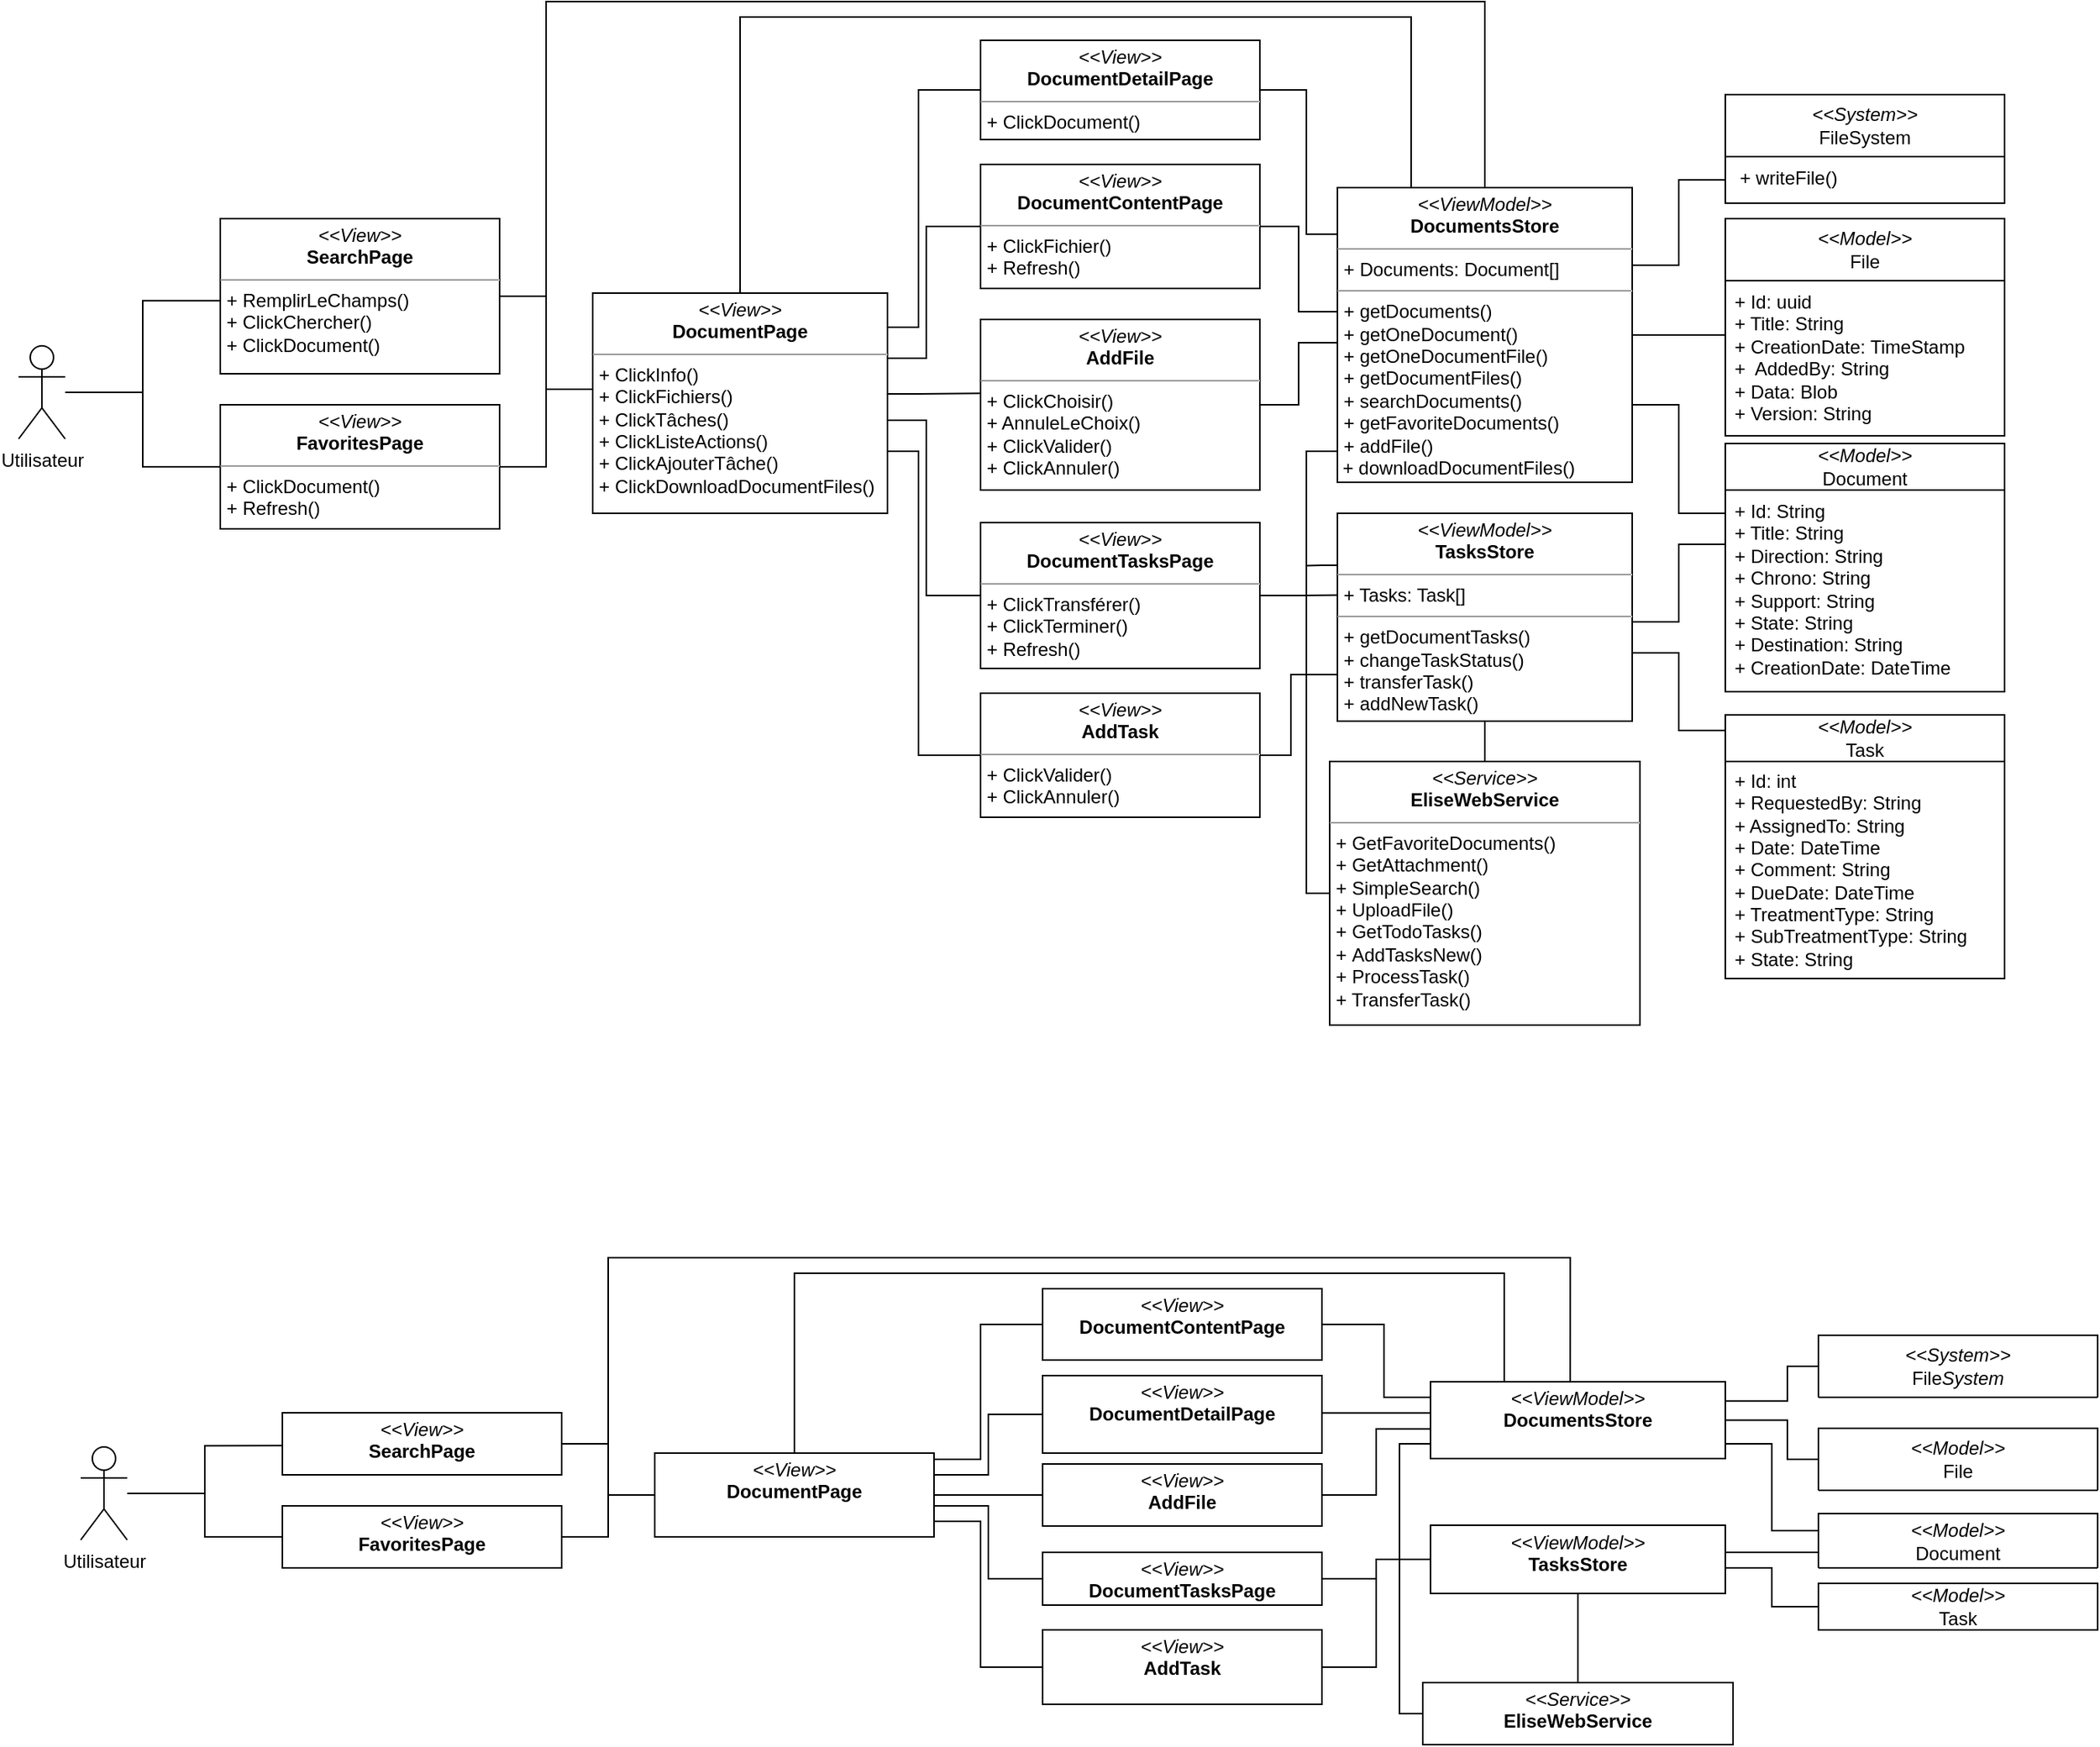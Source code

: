 <mxfile>
    <diagram name="Page-1" id="XX8N3Hjwu2qXaASmYmDw">
        <mxGraphModel dx="1483" dy="1257" grid="1" gridSize="10" guides="1" tooltips="1" connect="1" arrows="1" fold="1" page="1" pageScale="1" pageWidth="827" pageHeight="1169" math="0" shadow="0">
            <root>
                <mxCell id="0"/>
                <mxCell id="1" parent="0"/>
                <mxCell id="rMpXCEnxsmiDby_Q_mHy-1" style="edgeStyle=orthogonalEdgeStyle;rounded=0;orthogonalLoop=1;jettySize=auto;html=1;entryX=0;entryY=0.5;entryDx=0;entryDy=0;endArrow=none;endFill=0;" parent="1" source="rMpXCEnxsmiDby_Q_mHy-2" target="rMpXCEnxsmiDby_Q_mHy-8" edge="1">
                    <mxGeometry relative="1" as="geometry"/>
                </mxCell>
                <mxCell id="rMpXCEnxsmiDby_Q_mHy-44" style="edgeStyle=orthogonalEdgeStyle;rounded=0;orthogonalLoop=1;jettySize=auto;html=1;entryX=0;entryY=0.529;entryDx=0;entryDy=0;entryPerimeter=0;endArrow=none;endFill=0;" parent="1" source="rMpXCEnxsmiDby_Q_mHy-2" target="rMpXCEnxsmiDby_Q_mHy-43" edge="1">
                    <mxGeometry relative="1" as="geometry"/>
                </mxCell>
                <mxCell id="rMpXCEnxsmiDby_Q_mHy-2" value="Utilisateur" style="shape=umlActor;verticalLabelPosition=bottom;verticalAlign=top;html=1;outlineConnect=0;" parent="1" vertex="1">
                    <mxGeometry x="60" y="262" width="30" height="60" as="geometry"/>
                </mxCell>
                <mxCell id="rMpXCEnxsmiDby_Q_mHy-49" style="edgeStyle=orthogonalEdgeStyle;rounded=0;orthogonalLoop=1;jettySize=auto;html=1;entryX=-0.003;entryY=0.441;entryDx=0;entryDy=0;startArrow=none;startFill=0;entryPerimeter=0;endArrow=none;endFill=0;" parent="1" source="rMpXCEnxsmiDby_Q_mHy-8" target="rMpXCEnxsmiDby_Q_mHy-47" edge="1">
                    <mxGeometry relative="1" as="geometry">
                        <Array as="points">
                            <mxPoint x="400" y="340"/>
                            <mxPoint x="400" y="290"/>
                            <mxPoint x="429" y="290"/>
                        </Array>
                    </mxGeometry>
                </mxCell>
                <mxCell id="rMpXCEnxsmiDby_Q_mHy-8" value="&lt;p style=&quot;margin:0px;margin-top:4px;text-align:center;&quot;&gt;&lt;i&gt;&amp;lt;&amp;lt;View&amp;gt;&amp;gt;&lt;/i&gt;&lt;br&gt;&lt;b&gt;FavoritesPage&lt;/b&gt;&lt;br&gt;&lt;/p&gt;&lt;hr style=&quot;border-color: var(--border-color);&quot; size=&quot;1&quot;&gt;&lt;p style=&quot;border-color: var(--border-color); margin: 0px 0px 0px 4px;&quot;&gt;+ ClickDocument()&lt;/p&gt;&lt;p style=&quot;border-color: var(--border-color); margin: 0px 0px 0px 4px;&quot;&gt;+ Refresh()&lt;/p&gt;" style="verticalAlign=top;align=left;overflow=fill;fontSize=12;fontFamily=Helvetica;html=1;whiteSpace=wrap;" parent="1" vertex="1">
                    <mxGeometry x="190" y="300" width="180" height="80" as="geometry"/>
                </mxCell>
                <mxCell id="rMpXCEnxsmiDby_Q_mHy-48" style="edgeStyle=orthogonalEdgeStyle;rounded=0;orthogonalLoop=1;jettySize=auto;html=1;startArrow=none;startFill=0;endArrow=none;endFill=0;" parent="1" source="rMpXCEnxsmiDby_Q_mHy-43" target="rMpXCEnxsmiDby_Q_mHy-47" edge="1">
                    <mxGeometry relative="1" as="geometry">
                        <Array as="points">
                            <mxPoint x="400" y="230"/>
                            <mxPoint x="400" y="290"/>
                        </Array>
                    </mxGeometry>
                </mxCell>
                <mxCell id="rMpXCEnxsmiDby_Q_mHy-75" style="edgeStyle=orthogonalEdgeStyle;rounded=0;orthogonalLoop=1;jettySize=auto;html=1;entryX=0.5;entryY=0;entryDx=0;entryDy=0;startArrow=none;startFill=0;endArrow=none;endFill=0;" parent="1" source="rMpXCEnxsmiDby_Q_mHy-43" target="rMpXCEnxsmiDby_Q_mHy-62" edge="1">
                    <mxGeometry relative="1" as="geometry">
                        <Array as="points">
                            <mxPoint x="400" y="230"/>
                            <mxPoint x="400" y="40"/>
                            <mxPoint x="1005" y="40"/>
                        </Array>
                    </mxGeometry>
                </mxCell>
                <mxCell id="rMpXCEnxsmiDby_Q_mHy-43" value="&lt;p style=&quot;margin:0px;margin-top:4px;text-align:center;&quot;&gt;&lt;i&gt;&amp;lt;&amp;lt;View&amp;gt;&amp;gt;&lt;/i&gt;&lt;br&gt;&lt;b&gt;SearchPage&lt;/b&gt;&lt;br&gt;&lt;/p&gt;&lt;hr style=&quot;border-color: var(--border-color);&quot; size=&quot;1&quot;&gt;&lt;p style=&quot;border-color: var(--border-color); margin: 0px 0px 0px 4px;&quot;&gt;+ RemplirLeChamps()&lt;/p&gt;&lt;p style=&quot;border-color: var(--border-color); margin: 0px 0px 0px 4px;&quot;&gt;+ ClickChercher()&lt;/p&gt;&lt;p style=&quot;border-color: var(--border-color); margin: 0px 0px 0px 4px;&quot;&gt;+ ClickDocument()&lt;/p&gt;" style="verticalAlign=top;align=left;overflow=fill;fontSize=12;fontFamily=Helvetica;html=1;whiteSpace=wrap;" parent="1" vertex="1">
                    <mxGeometry x="190" y="180" width="180" height="100" as="geometry"/>
                </mxCell>
                <mxCell id="rMpXCEnxsmiDby_Q_mHy-53" style="edgeStyle=orthogonalEdgeStyle;rounded=0;orthogonalLoop=1;jettySize=auto;html=1;entryX=0;entryY=0.5;entryDx=0;entryDy=0;endArrow=none;endFill=0;" parent="1" source="rMpXCEnxsmiDby_Q_mHy-47" target="rMpXCEnxsmiDby_Q_mHy-51" edge="1">
                    <mxGeometry relative="1" as="geometry">
                        <Array as="points">
                            <mxPoint x="645" y="270"/>
                            <mxPoint x="645" y="185"/>
                        </Array>
                    </mxGeometry>
                </mxCell>
                <mxCell id="rMpXCEnxsmiDby_Q_mHy-54" style="edgeStyle=orthogonalEdgeStyle;rounded=0;orthogonalLoop=1;jettySize=auto;html=1;entryX=0;entryY=0.5;entryDx=0;entryDy=0;endArrow=none;endFill=0;" parent="1" source="rMpXCEnxsmiDby_Q_mHy-47" target="rMpXCEnxsmiDby_Q_mHy-50" edge="1">
                    <mxGeometry relative="1" as="geometry">
                        <Array as="points">
                            <mxPoint x="640" y="250"/>
                            <mxPoint x="640" y="97"/>
                        </Array>
                    </mxGeometry>
                </mxCell>
                <mxCell id="rMpXCEnxsmiDby_Q_mHy-55" style="edgeStyle=orthogonalEdgeStyle;rounded=0;orthogonalLoop=1;jettySize=auto;html=1;entryX=0;entryY=0.5;entryDx=0;entryDy=0;endArrow=none;endFill=0;" parent="1" source="rMpXCEnxsmiDby_Q_mHy-47" target="rMpXCEnxsmiDby_Q_mHy-52" edge="1">
                    <mxGeometry relative="1" as="geometry">
                        <Array as="points">
                            <mxPoint x="645" y="310"/>
                            <mxPoint x="645" y="423"/>
                        </Array>
                    </mxGeometry>
                </mxCell>
                <mxCell id="rMpXCEnxsmiDby_Q_mHy-59" style="edgeStyle=orthogonalEdgeStyle;rounded=0;orthogonalLoop=1;jettySize=auto;html=1;entryX=0;entryY=0.5;entryDx=0;entryDy=0;endArrow=none;endFill=0;" parent="1" source="rMpXCEnxsmiDby_Q_mHy-47" target="rMpXCEnxsmiDby_Q_mHy-56" edge="1">
                    <mxGeometry relative="1" as="geometry">
                        <Array as="points">
                            <mxPoint x="640" y="330"/>
                            <mxPoint x="640" y="526"/>
                        </Array>
                    </mxGeometry>
                </mxCell>
                <mxCell id="rMpXCEnxsmiDby_Q_mHy-60" style="edgeStyle=orthogonalEdgeStyle;rounded=0;orthogonalLoop=1;jettySize=auto;html=1;entryX=0.001;entryY=0.433;entryDx=0;entryDy=0;entryPerimeter=0;endArrow=none;endFill=0;" parent="1" source="rMpXCEnxsmiDby_Q_mHy-47" target="rMpXCEnxsmiDby_Q_mHy-57" edge="1">
                    <mxGeometry relative="1" as="geometry">
                        <Array as="points">
                            <mxPoint x="640" y="293"/>
                            <mxPoint x="640" y="293"/>
                        </Array>
                    </mxGeometry>
                </mxCell>
                <mxCell id="14" style="edgeStyle=orthogonalEdgeStyle;html=1;exitX=0.5;exitY=0;exitDx=0;exitDy=0;entryX=0.25;entryY=0;entryDx=0;entryDy=0;rounded=0;endArrow=none;endFill=0;" parent="1" source="rMpXCEnxsmiDby_Q_mHy-47" target="rMpXCEnxsmiDby_Q_mHy-62" edge="1">
                    <mxGeometry relative="1" as="geometry">
                        <Array as="points">
                            <mxPoint x="525" y="50"/>
                            <mxPoint x="957" y="50"/>
                        </Array>
                    </mxGeometry>
                </mxCell>
                <mxCell id="rMpXCEnxsmiDby_Q_mHy-47" value="&lt;p style=&quot;margin:0px;margin-top:4px;text-align:center;&quot;&gt;&lt;i&gt;&amp;lt;&amp;lt;View&amp;gt;&amp;gt;&lt;/i&gt;&lt;br&gt;&lt;b&gt;DocumentPage&lt;/b&gt;&lt;br&gt;&lt;/p&gt;&lt;hr style=&quot;border-color: var(--border-color);&quot; size=&quot;1&quot;&gt;&lt;p style=&quot;border-color: var(--border-color); margin: 0px 0px 0px 4px;&quot;&gt;+ ClickInfo()&lt;/p&gt;&lt;p style=&quot;border-color: var(--border-color); margin: 0px 0px 0px 4px;&quot;&gt;+ ClickFichiers()&lt;/p&gt;&lt;p style=&quot;border-color: var(--border-color); margin: 0px 0px 0px 4px;&quot;&gt;+ ClickTâches()&lt;/p&gt;&lt;p style=&quot;border-color: var(--border-color); margin: 0px 0px 0px 4px;&quot;&gt;+ ClickListeActions()&lt;/p&gt;&lt;p style=&quot;border-color: var(--border-color); margin: 0px 0px 0px 4px;&quot;&gt;+ ClickAjouterTâche()&lt;/p&gt;&lt;p style=&quot;border-color: var(--border-color); margin: 0px 0px 0px 4px;&quot;&gt;+ ClickDownloadDocumentFiles()&lt;/p&gt;" style="verticalAlign=top;align=left;overflow=fill;fontSize=12;fontFamily=Helvetica;html=1;whiteSpace=wrap;" parent="1" vertex="1">
                    <mxGeometry x="430" y="228" width="190" height="142" as="geometry"/>
                </mxCell>
                <mxCell id="rMpXCEnxsmiDby_Q_mHy-72" style="edgeStyle=orthogonalEdgeStyle;rounded=0;orthogonalLoop=1;jettySize=auto;html=1;entryX=0.001;entryY=0.162;entryDx=0;entryDy=0;entryPerimeter=0;endArrow=none;endFill=0;" parent="1" source="rMpXCEnxsmiDby_Q_mHy-50" target="rMpXCEnxsmiDby_Q_mHy-62" edge="1">
                    <mxGeometry relative="1" as="geometry">
                        <Array as="points">
                            <mxPoint x="890" y="97"/>
                            <mxPoint x="890" y="190"/>
                            <mxPoint x="910" y="190"/>
                        </Array>
                    </mxGeometry>
                </mxCell>
                <mxCell id="rMpXCEnxsmiDby_Q_mHy-50" value="&lt;p style=&quot;margin:0px;margin-top:4px;text-align:center;&quot;&gt;&lt;i&gt;&amp;lt;&amp;lt;View&amp;gt;&amp;gt;&lt;/i&gt;&lt;br&gt;&lt;b&gt;DocumentDetailPage&lt;/b&gt;&lt;br&gt;&lt;/p&gt;&lt;hr style=&quot;border-color: var(--border-color);&quot; size=&quot;1&quot;&gt;&lt;p style=&quot;border-color: var(--border-color); margin: 0px 0px 0px 4px;&quot;&gt;+ ClickDocument()&lt;/p&gt;" style="verticalAlign=top;align=left;overflow=fill;fontSize=12;fontFamily=Helvetica;html=1;whiteSpace=wrap;" parent="1" vertex="1">
                    <mxGeometry x="680" y="65" width="180" height="64" as="geometry"/>
                </mxCell>
                <mxCell id="rMpXCEnxsmiDby_Q_mHy-71" style="edgeStyle=orthogonalEdgeStyle;rounded=0;orthogonalLoop=1;jettySize=auto;html=1;endArrow=none;endFill=0;" parent="1" source="rMpXCEnxsmiDby_Q_mHy-51" edge="1">
                    <mxGeometry relative="1" as="geometry">
                        <mxPoint x="910" y="240" as="targetPoint"/>
                        <Array as="points">
                            <mxPoint x="885" y="185"/>
                            <mxPoint x="885" y="240"/>
                            <mxPoint x="910" y="240"/>
                        </Array>
                    </mxGeometry>
                </mxCell>
                <mxCell id="rMpXCEnxsmiDby_Q_mHy-51" value="&lt;p style=&quot;margin:0px;margin-top:4px;text-align:center;&quot;&gt;&lt;i&gt;&amp;lt;&amp;lt;View&amp;gt;&amp;gt;&lt;/i&gt;&lt;br&gt;&lt;b&gt;DocumentContentPage&lt;/b&gt;&lt;br&gt;&lt;/p&gt;&lt;hr style=&quot;border-color: var(--border-color);&quot; size=&quot;1&quot;&gt;&lt;p style=&quot;border-color: var(--border-color); margin: 0px 0px 0px 4px;&quot;&gt;+ ClickFichier()&lt;/p&gt;&lt;p style=&quot;border-color: var(--border-color); margin: 0px 0px 0px 4px;&quot;&gt;+ Refresh()&lt;/p&gt;" style="verticalAlign=top;align=left;overflow=fill;fontSize=12;fontFamily=Helvetica;html=1;whiteSpace=wrap;" parent="1" vertex="1">
                    <mxGeometry x="680" y="145" width="180" height="80" as="geometry"/>
                </mxCell>
                <mxCell id="rMpXCEnxsmiDby_Q_mHy-70" style="edgeStyle=orthogonalEdgeStyle;rounded=0;orthogonalLoop=1;jettySize=auto;html=1;entryX=0.001;entryY=0.394;entryDx=0;entryDy=0;entryPerimeter=0;endArrow=none;endFill=0;" parent="1" source="rMpXCEnxsmiDby_Q_mHy-52" target="rMpXCEnxsmiDby_Q_mHy-68" edge="1">
                    <mxGeometry relative="1" as="geometry">
                        <Array as="points"/>
                    </mxGeometry>
                </mxCell>
                <mxCell id="rMpXCEnxsmiDby_Q_mHy-52" value="&lt;p style=&quot;margin:0px;margin-top:4px;text-align:center;&quot;&gt;&lt;i&gt;&amp;lt;&amp;lt;View&amp;gt;&amp;gt;&lt;/i&gt;&lt;br&gt;&lt;b&gt;DocumentTasksPage&lt;/b&gt;&lt;br&gt;&lt;/p&gt;&lt;hr style=&quot;border-color: var(--border-color);&quot; size=&quot;1&quot;&gt;&lt;p style=&quot;border-color: var(--border-color); margin: 0px 0px 0px 4px;&quot;&gt;+ ClickTransférer()&lt;/p&gt;&lt;p style=&quot;border-color: var(--border-color); margin: 0px 0px 0px 4px;&quot;&gt;+ ClickTerminer()&lt;/p&gt;&lt;p style=&quot;border-color: var(--border-color); margin: 0px 0px 0px 4px;&quot;&gt;&lt;span style=&quot;background-color: initial;&quot;&gt;+ Refresh()&lt;/span&gt;&lt;/p&gt;" style="verticalAlign=top;align=left;overflow=fill;fontSize=12;fontFamily=Helvetica;html=1;whiteSpace=wrap;" parent="1" vertex="1">
                    <mxGeometry x="680" y="376" width="180" height="94" as="geometry"/>
                </mxCell>
                <mxCell id="rMpXCEnxsmiDby_Q_mHy-73" style="edgeStyle=orthogonalEdgeStyle;rounded=0;orthogonalLoop=1;jettySize=auto;html=1;entryX=0;entryY=0.776;entryDx=0;entryDy=0;entryPerimeter=0;endArrow=none;endFill=0;" parent="1" source="rMpXCEnxsmiDby_Q_mHy-56" target="rMpXCEnxsmiDby_Q_mHy-68" edge="1">
                    <mxGeometry relative="1" as="geometry">
                        <Array as="points">
                            <mxPoint x="880" y="526"/>
                            <mxPoint x="880" y="474"/>
                        </Array>
                    </mxGeometry>
                </mxCell>
                <mxCell id="rMpXCEnxsmiDby_Q_mHy-56" value="&lt;p style=&quot;margin:0px;margin-top:4px;text-align:center;&quot;&gt;&lt;i&gt;&amp;lt;&amp;lt;View&amp;gt;&amp;gt;&lt;/i&gt;&lt;br&gt;&lt;b&gt;AddTask&lt;/b&gt;&lt;/p&gt;&lt;hr style=&quot;border-color: var(--border-color);&quot; size=&quot;1&quot;&gt;&lt;p style=&quot;border-color: var(--border-color); margin: 0px 0px 0px 4px;&quot;&gt;&lt;span style=&quot;background-color: initial;&quot;&gt;+ ClickValider()&lt;/span&gt;&lt;br&gt;&lt;/p&gt;&lt;p style=&quot;border-color: var(--border-color); margin: 0px 0px 0px 4px;&quot;&gt;+ ClickAnnuler()&lt;/p&gt;" style="verticalAlign=top;align=left;overflow=fill;fontSize=12;fontFamily=Helvetica;html=1;whiteSpace=wrap;" parent="1" vertex="1">
                    <mxGeometry x="680" y="486" width="180" height="80" as="geometry"/>
                </mxCell>
                <mxCell id="rMpXCEnxsmiDby_Q_mHy-74" style="edgeStyle=orthogonalEdgeStyle;rounded=0;orthogonalLoop=1;jettySize=auto;html=1;entryX=-0.001;entryY=0.528;entryDx=0;entryDy=0;entryPerimeter=0;endArrow=none;endFill=0;" parent="1" source="rMpXCEnxsmiDby_Q_mHy-57" target="rMpXCEnxsmiDby_Q_mHy-62" edge="1">
                    <mxGeometry relative="1" as="geometry">
                        <Array as="points">
                            <mxPoint x="885" y="300"/>
                            <mxPoint x="885" y="260"/>
                            <mxPoint x="910" y="260"/>
                        </Array>
                    </mxGeometry>
                </mxCell>
                <mxCell id="rMpXCEnxsmiDby_Q_mHy-57" value="&lt;p style=&quot;margin:0px;margin-top:4px;text-align:center;&quot;&gt;&lt;i&gt;&amp;lt;&amp;lt;View&amp;gt;&amp;gt;&lt;/i&gt;&lt;br&gt;&lt;b&gt;AddFile&lt;/b&gt;&lt;/p&gt;&lt;hr style=&quot;border-color: var(--border-color);&quot; size=&quot;1&quot;&gt;&lt;p style=&quot;border-color: var(--border-color); margin: 0px 0px 0px 4px;&quot;&gt;+ ClickChoisir()&lt;/p&gt;&lt;p style=&quot;border-color: var(--border-color); margin: 0px 0px 0px 4px;&quot;&gt;+ AnnuleLeChoix()&lt;/p&gt;&lt;p style=&quot;border-color: var(--border-color); margin: 0px 0px 0px 4px;&quot;&gt;&lt;span style=&quot;background-color: initial;&quot;&gt;+ ClickValider()&lt;/span&gt;&lt;/p&gt;&lt;p style=&quot;border-color: var(--border-color); margin: 0px 0px 0px 4px;&quot;&gt;&lt;span style=&quot;background-color: initial;&quot;&gt;+ ClickAnnuler()&lt;/span&gt;&lt;/p&gt;" style="verticalAlign=top;align=left;overflow=fill;fontSize=12;fontFamily=Helvetica;html=1;whiteSpace=wrap;" parent="1" vertex="1">
                    <mxGeometry x="680" y="245" width="180" height="110" as="geometry"/>
                </mxCell>
                <mxCell id="mtVMC8XRmuhXqLOqdGsZ-58" style="edgeStyle=orthogonalEdgeStyle;rounded=0;orthogonalLoop=1;jettySize=auto;html=1;endArrow=none;endFill=0;" parent="1" source="rMpXCEnxsmiDby_Q_mHy-62" target="mtVMC8XRmuhXqLOqdGsZ-28" edge="1">
                    <mxGeometry relative="1" as="geometry">
                        <Array as="points">
                            <mxPoint x="1150" y="255"/>
                            <mxPoint x="1150" y="255"/>
                        </Array>
                    </mxGeometry>
                </mxCell>
                <mxCell id="mtVMC8XRmuhXqLOqdGsZ-59" style="edgeStyle=orthogonalEdgeStyle;rounded=0;orthogonalLoop=1;jettySize=auto;html=1;endArrow=none;endFill=0;" parent="1" source="rMpXCEnxsmiDby_Q_mHy-62" target="mtVMC8XRmuhXqLOqdGsZ-1" edge="1">
                    <mxGeometry relative="1" as="geometry">
                        <Array as="points">
                            <mxPoint x="1130" y="300"/>
                            <mxPoint x="1130" y="370"/>
                        </Array>
                    </mxGeometry>
                </mxCell>
                <mxCell id="mtVMC8XRmuhXqLOqdGsZ-65" style="edgeStyle=orthogonalEdgeStyle;rounded=0;orthogonalLoop=1;jettySize=auto;html=1;endArrow=none;endFill=0;" parent="1" source="rMpXCEnxsmiDby_Q_mHy-62" target="mtVMC8XRmuhXqLOqdGsZ-63" edge="1">
                    <mxGeometry relative="1" as="geometry">
                        <Array as="points">
                            <mxPoint x="890" y="330"/>
                            <mxPoint x="890" y="615"/>
                        </Array>
                    </mxGeometry>
                </mxCell>
                <mxCell id="5" style="edgeStyle=orthogonalEdgeStyle;rounded=0;html=1;exitX=1;exitY=0.25;exitDx=0;exitDy=0;entryX=0;entryY=0.5;entryDx=0;entryDy=0;startArrow=none;startFill=0;endArrow=none;endFill=0;" parent="1" source="rMpXCEnxsmiDby_Q_mHy-62" target="4" edge="1">
                    <mxGeometry relative="1" as="geometry">
                        <Array as="points">
                            <mxPoint x="1100" y="210"/>
                            <mxPoint x="1130" y="210"/>
                            <mxPoint x="1130" y="155"/>
                        </Array>
                    </mxGeometry>
                </mxCell>
                <mxCell id="rMpXCEnxsmiDby_Q_mHy-62" value="&lt;p style=&quot;margin:0px;margin-top:4px;text-align:center;&quot;&gt;&lt;i&gt;&amp;lt;&amp;lt;ViewModel&amp;gt;&amp;gt;&lt;/i&gt;&lt;br&gt;&lt;b&gt;DocumentsStore&lt;/b&gt;&lt;br&gt;&lt;/p&gt;&lt;hr size=&quot;1&quot;&gt;&lt;p style=&quot;margin:0px;margin-left:4px;&quot;&gt;+ Documents: Document[]&lt;br&gt;&lt;/p&gt;&lt;hr size=&quot;1&quot;&gt;&lt;p style=&quot;margin:0px;margin-left:4px;&quot;&gt;+ getDocuments()&lt;/p&gt;&lt;p style=&quot;margin:0px;margin-left:4px;&quot;&gt;+ getOneDocument()&lt;/p&gt;&lt;p style=&quot;margin:0px;margin-left:4px;&quot;&gt;+ getOneDocumentFile()&lt;/p&gt;&lt;p style=&quot;margin:0px;margin-left:4px;&quot;&gt;+ getDocumentFiles()&lt;/p&gt;&lt;p style=&quot;margin:0px;margin-left:4px;&quot;&gt;+ searchDocuments()&lt;/p&gt;&lt;p style=&quot;margin:0px;margin-left:4px;&quot;&gt;+ getFavoriteDocuments()&lt;/p&gt;&lt;p style=&quot;margin:0px;margin-left:4px;&quot;&gt;+ addFile()&lt;/p&gt;&lt;p style=&quot;margin:0px;margin-left:4px;&quot;&gt;&lt;/p&gt;&amp;nbsp;+ downloadDocumentFiles()" style="verticalAlign=top;align=left;overflow=fill;fontSize=12;fontFamily=Helvetica;html=1;whiteSpace=wrap;" parent="1" vertex="1">
                    <mxGeometry x="910" y="160" width="190" height="190" as="geometry"/>
                </mxCell>
                <mxCell id="mtVMC8XRmuhXqLOqdGsZ-60" style="edgeStyle=orthogonalEdgeStyle;rounded=0;orthogonalLoop=1;jettySize=auto;html=1;endArrow=none;endFill=0;" parent="1" source="rMpXCEnxsmiDby_Q_mHy-68" target="mtVMC8XRmuhXqLOqdGsZ-15" edge="1">
                    <mxGeometry relative="1" as="geometry">
                        <Array as="points">
                            <mxPoint x="1130" y="460"/>
                            <mxPoint x="1130" y="510"/>
                        </Array>
                    </mxGeometry>
                </mxCell>
                <mxCell id="mtVMC8XRmuhXqLOqdGsZ-62" style="edgeStyle=orthogonalEdgeStyle;rounded=0;orthogonalLoop=1;jettySize=auto;html=1;endArrow=none;endFill=0;" parent="1" source="rMpXCEnxsmiDby_Q_mHy-68" target="mtVMC8XRmuhXqLOqdGsZ-1" edge="1">
                    <mxGeometry relative="1" as="geometry">
                        <Array as="points">
                            <mxPoint x="1130" y="440"/>
                            <mxPoint x="1130" y="390"/>
                        </Array>
                    </mxGeometry>
                </mxCell>
                <mxCell id="mtVMC8XRmuhXqLOqdGsZ-64" style="edgeStyle=orthogonalEdgeStyle;rounded=0;orthogonalLoop=1;jettySize=auto;html=1;entryX=0.5;entryY=0;entryDx=0;entryDy=0;endArrow=none;endFill=0;" parent="1" source="rMpXCEnxsmiDby_Q_mHy-68" target="mtVMC8XRmuhXqLOqdGsZ-63" edge="1">
                    <mxGeometry relative="1" as="geometry"/>
                </mxCell>
                <mxCell id="6" style="edgeStyle=orthogonalEdgeStyle;rounded=0;html=1;exitX=0;exitY=0.25;exitDx=0;exitDy=0;startArrow=none;startFill=0;endArrow=none;endFill=0;" parent="1" source="rMpXCEnxsmiDby_Q_mHy-68" edge="1">
                    <mxGeometry relative="1" as="geometry">
                        <mxPoint x="890" y="403.765" as="targetPoint"/>
                    </mxGeometry>
                </mxCell>
                <mxCell id="rMpXCEnxsmiDby_Q_mHy-68" value="&lt;p style=&quot;margin:0px;margin-top:4px;text-align:center;&quot;&gt;&lt;i&gt;&amp;lt;&amp;lt;ViewModel&amp;gt;&amp;gt;&lt;/i&gt;&lt;br&gt;&lt;b&gt;TasksStore&lt;/b&gt;&lt;/p&gt;&lt;hr size=&quot;1&quot;&gt;&lt;p style=&quot;margin:0px;margin-left:4px;&quot;&gt;+ Tasks: Task[]&lt;br&gt;&lt;/p&gt;&lt;hr size=&quot;1&quot;&gt;&lt;p style=&quot;margin:0px;margin-left:4px;&quot;&gt;+ getDocumentTasks()&lt;/p&gt;&lt;p style=&quot;margin:0px;margin-left:4px;&quot;&gt;+ changeTaskStatus()&lt;/p&gt;&lt;p style=&quot;margin:0px;margin-left:4px;&quot;&gt;+ transferTask()&lt;/p&gt;&lt;p style=&quot;margin:0px;margin-left:4px;&quot;&gt;+ addNewTask()&lt;/p&gt;" style="verticalAlign=top;align=left;overflow=fill;fontSize=12;fontFamily=Helvetica;html=1;whiteSpace=wrap;" parent="1" vertex="1">
                    <mxGeometry x="910" y="370" width="190" height="134" as="geometry"/>
                </mxCell>
                <mxCell id="mtVMC8XRmuhXqLOqdGsZ-1" value="&lt;i style=&quot;border-color: var(--border-color);&quot;&gt;&amp;lt;&amp;lt;Model&amp;gt;&amp;gt;&lt;/i&gt;&lt;br style=&quot;border-color: var(--border-color);&quot;&gt;Document" style="swimlane;fontStyle=0;childLayout=stackLayout;horizontal=1;startSize=30;fillColor=none;horizontalStack=0;resizeParent=1;resizeParentMax=0;resizeLast=0;collapsible=1;marginBottom=0;whiteSpace=wrap;html=1;rounded=0;shadow=0;glass=0;" parent="1" vertex="1">
                    <mxGeometry x="1160" y="325" width="180" height="160" as="geometry"/>
                </mxCell>
                <mxCell id="mtVMC8XRmuhXqLOqdGsZ-2" value="+ Id: String&lt;br&gt;+ Title: String&lt;br style=&quot;border-color: var(--border-color);&quot;&gt;+ Direction: String&lt;br style=&quot;border-color: var(--border-color);&quot;&gt;+ Chrono: String&lt;br style=&quot;border-color: var(--border-color);&quot;&gt;+ Support: String&lt;br style=&quot;border-color: var(--border-color);&quot;&gt;+ State: String&lt;br style=&quot;border-color: var(--border-color);&quot;&gt;+ Destination: String&lt;br style=&quot;border-color: var(--border-color);&quot;&gt;+ CreationDate:&amp;nbsp;DateTime" style="text;strokeColor=none;fillColor=none;align=left;verticalAlign=top;spacingLeft=4;spacingRight=4;overflow=hidden;rotatable=0;points=[[0,0.5],[1,0.5]];portConstraint=eastwest;whiteSpace=wrap;html=1;rounded=0;shadow=0;glass=0;" parent="mtVMC8XRmuhXqLOqdGsZ-1" vertex="1">
                    <mxGeometry y="30" width="180" height="130" as="geometry"/>
                </mxCell>
                <mxCell id="mtVMC8XRmuhXqLOqdGsZ-15" value="&lt;i style=&quot;border-color: var(--border-color);&quot;&gt;&amp;lt;&amp;lt;Model&amp;gt;&amp;gt;&lt;/i&gt;&lt;br style=&quot;border-color: var(--border-color);&quot;&gt;Task" style="swimlane;fontStyle=0;childLayout=stackLayout;horizontal=1;startSize=30;horizontalStack=0;resizeParent=1;resizeParentMax=0;resizeLast=0;collapsible=1;marginBottom=0;whiteSpace=wrap;html=1;" parent="1" vertex="1">
                    <mxGeometry x="1160" y="500" width="180" height="170" as="geometry"/>
                </mxCell>
                <mxCell id="mtVMC8XRmuhXqLOqdGsZ-16" value="+ Id: int&lt;br&gt;+ RequestedBy: String&lt;br style=&quot;border-color: var(--border-color);&quot;&gt;+ AssignedTo: String&lt;br style=&quot;border-color: var(--border-color);&quot;&gt;+ Date: DateTime&lt;br style=&quot;border-color: var(--border-color);&quot;&gt;+ Comment: String&lt;br style=&quot;border-color: var(--border-color);&quot;&gt;+ DueDate: DateTime&lt;br style=&quot;border-color: var(--border-color);&quot;&gt;+ TreatmentType: String&lt;br style=&quot;border-color: var(--border-color);&quot;&gt;+ SubTreatmentType: String&lt;br style=&quot;border-color: var(--border-color);&quot;&gt;+ State: String" style="text;strokeColor=none;fillColor=none;align=left;verticalAlign=middle;spacingLeft=4;spacingRight=4;overflow=hidden;points=[[0,0.5],[1,0.5]];portConstraint=eastwest;rotatable=0;whiteSpace=wrap;html=1;" parent="mtVMC8XRmuhXqLOqdGsZ-15" vertex="1">
                    <mxGeometry y="30" width="180" height="140" as="geometry"/>
                </mxCell>
                <mxCell id="mtVMC8XRmuhXqLOqdGsZ-28" value="&lt;i style=&quot;border-color: var(--border-color);&quot;&gt;&amp;lt;&amp;lt;Model&amp;gt;&amp;gt;&lt;/i&gt;&lt;br style=&quot;border-color: var(--border-color);&quot;&gt;File" style="swimlane;fontStyle=0;childLayout=stackLayout;horizontal=1;startSize=40;fillColor=none;horizontalStack=0;resizeParent=1;resizeParentMax=0;resizeLast=0;collapsible=1;marginBottom=0;whiteSpace=wrap;html=1;rounded=0;shadow=0;glass=0;" parent="1" vertex="1">
                    <mxGeometry x="1160" y="180" width="180" height="140" as="geometry"/>
                </mxCell>
                <mxCell id="mtVMC8XRmuhXqLOqdGsZ-29" value="+ Id: uuid&lt;br&gt;+ Title: String&lt;br style=&quot;border-color: var(--border-color);&quot;&gt;+ CreationDate: TimeStamp&lt;br style=&quot;border-color: var(--border-color);&quot;&gt;+&amp;nbsp; AddedBy: String&lt;br style=&quot;border-color: var(--border-color);&quot;&gt;+ Data: Blob&lt;br style=&quot;border-color: var(--border-color);&quot;&gt;+ Version: String" style="text;strokeColor=none;fillColor=none;align=left;verticalAlign=top;spacingLeft=4;spacingRight=4;overflow=hidden;rotatable=0;points=[[0,0.5],[1,0.5]];portConstraint=eastwest;whiteSpace=wrap;html=1;rounded=0;shadow=0;glass=0;" parent="mtVMC8XRmuhXqLOqdGsZ-28" vertex="1">
                    <mxGeometry y="40" width="180" height="100" as="geometry"/>
                </mxCell>
                <mxCell id="mtVMC8XRmuhXqLOqdGsZ-63" value="&lt;p style=&quot;margin:0px;margin-top:4px;text-align:center;&quot;&gt;&lt;i&gt;&amp;lt;&amp;lt;Service&amp;gt;&amp;gt;&lt;/i&gt;&lt;br&gt;&lt;b&gt;EliseWebService&lt;/b&gt;&lt;/p&gt;&lt;hr size=&quot;1&quot;&gt;&lt;p style=&quot;margin:0px;margin-left:4px;&quot;&gt;&lt;/p&gt;&lt;p style=&quot;margin:0px;margin-left:4px;&quot;&gt;+ GetFavoriteDocuments()&lt;/p&gt;&lt;p style=&quot;margin:0px;margin-left:4px;&quot;&gt;+ GetAttachment()&lt;/p&gt;&lt;p style=&quot;margin:0px;margin-left:4px;&quot;&gt;+ SimpleSearch()&lt;/p&gt;&lt;p style=&quot;margin:0px;margin-left:4px;&quot;&gt;+ UploadFile()&lt;/p&gt;&lt;p style=&quot;margin:0px;margin-left:4px;&quot;&gt;+ GetTodoTasks()&lt;/p&gt;&lt;p style=&quot;margin:0px;margin-left:4px;&quot;&gt;+&amp;nbsp;AddTasksNew()&lt;/p&gt;&lt;p style=&quot;margin:0px;margin-left:4px;&quot;&gt;+ ProcessTask()&lt;/p&gt;&lt;p style=&quot;margin:0px;margin-left:4px;&quot;&gt;+ TransferTask()&lt;br&gt;&lt;/p&gt;" style="verticalAlign=top;align=left;overflow=fill;fontSize=12;fontFamily=Helvetica;html=1;whiteSpace=wrap;" parent="1" vertex="1">
                    <mxGeometry x="905" y="530" width="200" height="170" as="geometry"/>
                </mxCell>
                <mxCell id="mtVMC8XRmuhXqLOqdGsZ-105" style="edgeStyle=orthogonalEdgeStyle;rounded=0;orthogonalLoop=1;jettySize=auto;html=1;entryX=0;entryY=0.5;entryDx=0;entryDy=0;endArrow=none;endFill=0;" parent="1" source="mtVMC8XRmuhXqLOqdGsZ-107" target="mtVMC8XRmuhXqLOqdGsZ-109" edge="1">
                    <mxGeometry relative="1" as="geometry"/>
                </mxCell>
                <mxCell id="mtVMC8XRmuhXqLOqdGsZ-106" style="edgeStyle=orthogonalEdgeStyle;rounded=0;orthogonalLoop=1;jettySize=auto;html=1;entryX=0;entryY=0.529;entryDx=0;entryDy=0;entryPerimeter=0;endArrow=none;endFill=0;" parent="1" source="mtVMC8XRmuhXqLOqdGsZ-107" target="mtVMC8XRmuhXqLOqdGsZ-112" edge="1">
                    <mxGeometry relative="1" as="geometry"/>
                </mxCell>
                <mxCell id="mtVMC8XRmuhXqLOqdGsZ-107" value="Utilisateur" style="shape=umlActor;verticalLabelPosition=bottom;verticalAlign=top;html=1;outlineConnect=0;" parent="1" vertex="1">
                    <mxGeometry x="100" y="972" width="30" height="60" as="geometry"/>
                </mxCell>
                <mxCell id="mtVMC8XRmuhXqLOqdGsZ-108" style="edgeStyle=orthogonalEdgeStyle;rounded=0;orthogonalLoop=1;jettySize=auto;html=1;entryX=0;entryY=0.5;entryDx=0;entryDy=0;startArrow=none;startFill=0;endArrow=none;endFill=0;" parent="1" source="mtVMC8XRmuhXqLOqdGsZ-109" target="mtVMC8XRmuhXqLOqdGsZ-118" edge="1">
                    <mxGeometry relative="1" as="geometry"/>
                </mxCell>
                <mxCell id="mtVMC8XRmuhXqLOqdGsZ-109" value="&lt;p style=&quot;margin:0px;margin-top:4px;text-align:center;&quot;&gt;&lt;i&gt;&amp;lt;&amp;lt;View&amp;gt;&amp;gt;&lt;/i&gt;&lt;br&gt;&lt;b&gt;FavoritesPage&lt;/b&gt;&lt;br&gt;&lt;/p&gt;&lt;p style=&quot;border-color: var(--border-color); margin: 0px 0px 0px 4px;&quot;&gt;&lt;br&gt;&lt;/p&gt;" style="verticalAlign=top;align=left;overflow=fill;fontSize=12;fontFamily=Helvetica;html=1;whiteSpace=wrap;" parent="1" vertex="1">
                    <mxGeometry x="230" y="1010" width="180" height="40" as="geometry"/>
                </mxCell>
                <mxCell id="mtVMC8XRmuhXqLOqdGsZ-110" style="edgeStyle=orthogonalEdgeStyle;rounded=0;orthogonalLoop=1;jettySize=auto;html=1;startArrow=none;startFill=0;endArrow=none;endFill=0;" parent="1" source="mtVMC8XRmuhXqLOqdGsZ-112" target="mtVMC8XRmuhXqLOqdGsZ-118" edge="1">
                    <mxGeometry relative="1" as="geometry"/>
                </mxCell>
                <mxCell id="mtVMC8XRmuhXqLOqdGsZ-111" style="edgeStyle=orthogonalEdgeStyle;rounded=0;orthogonalLoop=1;jettySize=auto;html=1;entryX=0.474;entryY=-0.001;entryDx=0;entryDy=0;startArrow=none;startFill=0;entryPerimeter=0;endArrow=none;endFill=0;" parent="1" source="mtVMC8XRmuhXqLOqdGsZ-112" target="mtVMC8XRmuhXqLOqdGsZ-132" edge="1">
                    <mxGeometry relative="1" as="geometry">
                        <Array as="points">
                            <mxPoint x="440" y="970"/>
                            <mxPoint x="440" y="850"/>
                            <mxPoint x="1060" y="850"/>
                        </Array>
                    </mxGeometry>
                </mxCell>
                <mxCell id="mtVMC8XRmuhXqLOqdGsZ-112" value="&lt;p style=&quot;margin:0px;margin-top:4px;text-align:center;&quot;&gt;&lt;i&gt;&amp;lt;&amp;lt;View&amp;gt;&amp;gt;&lt;/i&gt;&lt;br&gt;&lt;b&gt;SearchPage&lt;/b&gt;&lt;br&gt;&lt;/p&gt;" style="verticalAlign=top;align=left;overflow=fill;fontSize=12;fontFamily=Helvetica;html=1;whiteSpace=wrap;" parent="1" vertex="1">
                    <mxGeometry x="230" y="950" width="180" height="40" as="geometry"/>
                </mxCell>
                <mxCell id="mtVMC8XRmuhXqLOqdGsZ-113" style="edgeStyle=orthogonalEdgeStyle;rounded=0;orthogonalLoop=1;jettySize=auto;html=1;entryX=0;entryY=0.5;entryDx=0;entryDy=0;endArrow=none;endFill=0;" parent="1" source="mtVMC8XRmuhXqLOqdGsZ-118" target="mtVMC8XRmuhXqLOqdGsZ-122" edge="1">
                    <mxGeometry relative="1" as="geometry">
                        <Array as="points">
                            <mxPoint x="685" y="990"/>
                            <mxPoint x="685" y="951"/>
                        </Array>
                    </mxGeometry>
                </mxCell>
                <mxCell id="mtVMC8XRmuhXqLOqdGsZ-114" style="edgeStyle=orthogonalEdgeStyle;rounded=0;orthogonalLoop=1;jettySize=auto;html=1;entryX=0;entryY=0.5;entryDx=0;entryDy=0;endArrow=none;endFill=0;" parent="1" source="mtVMC8XRmuhXqLOqdGsZ-118" target="mtVMC8XRmuhXqLOqdGsZ-120" edge="1">
                    <mxGeometry relative="1" as="geometry">
                        <Array as="points">
                            <mxPoint x="680" y="980"/>
                            <mxPoint x="680" y="893"/>
                        </Array>
                    </mxGeometry>
                </mxCell>
                <mxCell id="mtVMC8XRmuhXqLOqdGsZ-115" style="edgeStyle=orthogonalEdgeStyle;rounded=0;orthogonalLoop=1;jettySize=auto;html=1;entryX=0;entryY=0.5;entryDx=0;entryDy=0;endArrow=none;endFill=0;" parent="1" source="mtVMC8XRmuhXqLOqdGsZ-118" target="mtVMC8XRmuhXqLOqdGsZ-124" edge="1">
                    <mxGeometry relative="1" as="geometry">
                        <Array as="points">
                            <mxPoint x="685" y="1010"/>
                            <mxPoint x="685" y="1057"/>
                        </Array>
                    </mxGeometry>
                </mxCell>
                <mxCell id="mtVMC8XRmuhXqLOqdGsZ-116" style="edgeStyle=orthogonalEdgeStyle;rounded=0;orthogonalLoop=1;jettySize=auto;html=1;entryX=0;entryY=0.5;entryDx=0;entryDy=0;endArrow=none;endFill=0;" parent="1" target="mtVMC8XRmuhXqLOqdGsZ-126" edge="1">
                    <mxGeometry relative="1" as="geometry">
                        <mxPoint x="650" y="1010" as="sourcePoint"/>
                        <Array as="points">
                            <mxPoint x="650" y="1020"/>
                            <mxPoint x="680" y="1020"/>
                            <mxPoint x="680" y="1114"/>
                        </Array>
                    </mxGeometry>
                </mxCell>
                <mxCell id="mtVMC8XRmuhXqLOqdGsZ-117" style="edgeStyle=orthogonalEdgeStyle;rounded=0;orthogonalLoop=1;jettySize=auto;html=1;entryX=0;entryY=0.5;entryDx=0;entryDy=0;endArrow=none;endFill=0;" parent="1" source="mtVMC8XRmuhXqLOqdGsZ-118" target="mtVMC8XRmuhXqLOqdGsZ-128" edge="1">
                    <mxGeometry relative="1" as="geometry">
                        <Array as="points">
                            <mxPoint x="720" y="1003"/>
                        </Array>
                    </mxGeometry>
                </mxCell>
                <mxCell id="13" style="edgeStyle=orthogonalEdgeStyle;rounded=0;html=1;exitX=0.5;exitY=0;exitDx=0;exitDy=0;entryX=0.25;entryY=0;entryDx=0;entryDy=0;endArrow=none;endFill=0;" parent="1" source="mtVMC8XRmuhXqLOqdGsZ-118" target="mtVMC8XRmuhXqLOqdGsZ-132" edge="1">
                    <mxGeometry relative="1" as="geometry">
                        <Array as="points">
                            <mxPoint x="560" y="860"/>
                            <mxPoint x="1018" y="860"/>
                        </Array>
                    </mxGeometry>
                </mxCell>
                <mxCell id="mtVMC8XRmuhXqLOqdGsZ-118" value="&lt;p style=&quot;margin:0px;margin-top:4px;text-align:center;&quot;&gt;&lt;i&gt;&amp;lt;&amp;lt;View&amp;gt;&amp;gt;&lt;/i&gt;&lt;br&gt;&lt;b&gt;DocumentPage&lt;/b&gt;&lt;br&gt;&lt;/p&gt;&lt;p style=&quot;border-color: var(--border-color); margin: 0px 0px 0px 4px;&quot;&gt;&lt;br&gt;&lt;/p&gt;" style="verticalAlign=top;align=left;overflow=fill;fontSize=12;fontFamily=Helvetica;html=1;whiteSpace=wrap;" parent="1" vertex="1">
                    <mxGeometry x="470" y="976" width="180" height="54" as="geometry"/>
                </mxCell>
                <mxCell id="mtVMC8XRmuhXqLOqdGsZ-119" style="edgeStyle=orthogonalEdgeStyle;rounded=0;orthogonalLoop=1;jettySize=auto;html=1;entryX=0.001;entryY=0.205;entryDx=0;entryDy=0;entryPerimeter=0;endArrow=none;endFill=0;" parent="1" source="mtVMC8XRmuhXqLOqdGsZ-120" target="mtVMC8XRmuhXqLOqdGsZ-132" edge="1">
                    <mxGeometry relative="1" as="geometry">
                        <Array as="points">
                            <mxPoint x="940" y="893"/>
                            <mxPoint x="940" y="940"/>
                            <mxPoint x="970" y="940"/>
                        </Array>
                    </mxGeometry>
                </mxCell>
                <mxCell id="mtVMC8XRmuhXqLOqdGsZ-120" value="&lt;p style=&quot;margin:0px;margin-top:4px;text-align:center;&quot;&gt;&lt;i&gt;&amp;lt;&amp;lt;View&amp;gt;&amp;gt;&lt;/i&gt;&lt;br&gt;&lt;b&gt;DocumentContentPage&lt;/b&gt;&lt;br&gt;&lt;/p&gt;&lt;p style=&quot;border-color: var(--border-color); margin: 0px 0px 0px 4px;&quot;&gt;&lt;br&gt;&lt;/p&gt;" style="verticalAlign=top;align=left;overflow=fill;fontSize=12;fontFamily=Helvetica;html=1;whiteSpace=wrap;" parent="1" vertex="1">
                    <mxGeometry x="720" y="870" width="180" height="46" as="geometry"/>
                </mxCell>
                <mxCell id="mtVMC8XRmuhXqLOqdGsZ-121" style="edgeStyle=orthogonalEdgeStyle;rounded=0;orthogonalLoop=1;jettySize=auto;html=1;entryX=0.001;entryY=0.407;entryDx=0;entryDy=0;entryPerimeter=0;endArrow=none;endFill=0;" parent="1" source="mtVMC8XRmuhXqLOqdGsZ-122" target="mtVMC8XRmuhXqLOqdGsZ-132" edge="1">
                    <mxGeometry relative="1" as="geometry">
                        <Array as="points">
                            <mxPoint x="935" y="951"/>
                        </Array>
                    </mxGeometry>
                </mxCell>
                <mxCell id="mtVMC8XRmuhXqLOqdGsZ-122" value="&lt;p style=&quot;margin:0px;margin-top:4px;text-align:center;&quot;&gt;&lt;i&gt;&amp;lt;&amp;lt;View&amp;gt;&amp;gt;&lt;/i&gt;&lt;br&gt;&lt;b&gt;DocumentDetailPage&lt;/b&gt;&lt;br&gt;&lt;/p&gt;&lt;p style=&quot;border-color: var(--border-color); margin: 0px 0px 0px 4px;&quot;&gt;&lt;br&gt;&lt;/p&gt;" style="verticalAlign=top;align=left;overflow=fill;fontSize=12;fontFamily=Helvetica;html=1;whiteSpace=wrap;" parent="1" vertex="1">
                    <mxGeometry x="720" y="926" width="180" height="50" as="geometry"/>
                </mxCell>
                <mxCell id="mtVMC8XRmuhXqLOqdGsZ-123" style="edgeStyle=orthogonalEdgeStyle;rounded=0;orthogonalLoop=1;jettySize=auto;html=1;entryX=0;entryY=0.5;entryDx=0;entryDy=0;endArrow=none;endFill=0;" parent="1" source="mtVMC8XRmuhXqLOqdGsZ-124" target="mtVMC8XRmuhXqLOqdGsZ-136" edge="1">
                    <mxGeometry relative="1" as="geometry"/>
                </mxCell>
                <mxCell id="mtVMC8XRmuhXqLOqdGsZ-124" value="&lt;p style=&quot;margin:0px;margin-top:4px;text-align:center;&quot;&gt;&lt;i&gt;&amp;lt;&amp;lt;View&amp;gt;&amp;gt;&lt;/i&gt;&lt;br&gt;&lt;b&gt;DocumentTasksPage&lt;/b&gt;&lt;br&gt;&lt;/p&gt;&lt;p style=&quot;border-color: var(--border-color); margin: 0px 0px 0px 4px;&quot;&gt;&lt;br&gt;&lt;/p&gt;" style="verticalAlign=top;align=left;overflow=fill;fontSize=12;fontFamily=Helvetica;html=1;whiteSpace=wrap;" parent="1" vertex="1">
                    <mxGeometry x="720" y="1040" width="180" height="34" as="geometry"/>
                </mxCell>
                <mxCell id="mtVMC8XRmuhXqLOqdGsZ-125" style="edgeStyle=orthogonalEdgeStyle;rounded=0;orthogonalLoop=1;jettySize=auto;html=1;entryX=0;entryY=0.5;entryDx=0;entryDy=0;endArrow=none;endFill=0;" parent="1" source="mtVMC8XRmuhXqLOqdGsZ-126" target="mtVMC8XRmuhXqLOqdGsZ-136" edge="1">
                    <mxGeometry relative="1" as="geometry"/>
                </mxCell>
                <mxCell id="mtVMC8XRmuhXqLOqdGsZ-126" value="&lt;p style=&quot;margin:0px;margin-top:4px;text-align:center;&quot;&gt;&lt;i&gt;&amp;lt;&amp;lt;View&amp;gt;&amp;gt;&lt;/i&gt;&lt;br&gt;&lt;b&gt;AddTask&lt;/b&gt;&lt;/p&gt;" style="verticalAlign=top;align=left;overflow=fill;fontSize=12;fontFamily=Helvetica;html=1;whiteSpace=wrap;" parent="1" vertex="1">
                    <mxGeometry x="720" y="1089.96" width="180" height="48" as="geometry"/>
                </mxCell>
                <mxCell id="mtVMC8XRmuhXqLOqdGsZ-127" style="edgeStyle=orthogonalEdgeStyle;rounded=0;orthogonalLoop=1;jettySize=auto;html=1;entryX=0.001;entryY=0.614;entryDx=0;entryDy=0;entryPerimeter=0;endArrow=none;endFill=0;" parent="1" source="mtVMC8XRmuhXqLOqdGsZ-128" target="mtVMC8XRmuhXqLOqdGsZ-132" edge="1">
                    <mxGeometry relative="1" as="geometry"/>
                </mxCell>
                <mxCell id="mtVMC8XRmuhXqLOqdGsZ-128" value="&lt;p style=&quot;margin:0px;margin-top:4px;text-align:center;&quot;&gt;&lt;i&gt;&amp;lt;&amp;lt;View&amp;gt;&amp;gt;&lt;/i&gt;&lt;br&gt;&lt;b&gt;AddFile&lt;/b&gt;&lt;/p&gt;&lt;p style=&quot;border-color: var(--border-color); margin: 0px 0px 0px 4px;&quot;&gt;&lt;br&gt;&lt;/p&gt;" style="verticalAlign=top;align=left;overflow=fill;fontSize=12;fontFamily=Helvetica;html=1;whiteSpace=wrap;" parent="1" vertex="1">
                    <mxGeometry x="720" y="983" width="180" height="40" as="geometry"/>
                </mxCell>
                <mxCell id="mtVMC8XRmuhXqLOqdGsZ-131" style="edgeStyle=orthogonalEdgeStyle;rounded=0;orthogonalLoop=1;jettySize=auto;html=1;endArrow=none;endFill=0;" parent="1" source="mtVMC8XRmuhXqLOqdGsZ-132" target="mtVMC8XRmuhXqLOqdGsZ-143" edge="1">
                    <mxGeometry relative="1" as="geometry">
                        <Array as="points">
                            <mxPoint x="950" y="970"/>
                            <mxPoint x="950" y="1144"/>
                        </Array>
                    </mxGeometry>
                </mxCell>
                <mxCell id="mtVMC8XRmuhXqLOqdGsZ-148" style="edgeStyle=orthogonalEdgeStyle;rounded=0;orthogonalLoop=1;jettySize=auto;html=1;startArrow=none;startFill=0;endArrow=none;endFill=0;" parent="1" source="mtVMC8XRmuhXqLOqdGsZ-132" edge="1">
                    <mxGeometry relative="1" as="geometry">
                        <mxPoint x="1220" y="1026" as="targetPoint"/>
                        <Array as="points">
                            <mxPoint x="1190" y="970"/>
                            <mxPoint x="1190" y="1026"/>
                        </Array>
                    </mxGeometry>
                </mxCell>
                <mxCell id="8" style="edgeStyle=orthogonalEdgeStyle;rounded=0;html=1;exitX=1;exitY=0.5;exitDx=0;exitDy=0;entryX=0;entryY=0.5;entryDx=0;entryDy=0;startArrow=none;startFill=0;endArrow=none;endFill=0;" parent="1" source="mtVMC8XRmuhXqLOqdGsZ-132" target="mtVMC8XRmuhXqLOqdGsZ-141" edge="1">
                    <mxGeometry relative="1" as="geometry">
                        <Array as="points">
                            <mxPoint x="1200" y="955"/>
                            <mxPoint x="1200" y="980"/>
                        </Array>
                    </mxGeometry>
                </mxCell>
                <mxCell id="10" style="edgeStyle=orthogonalEdgeStyle;rounded=0;html=1;exitX=1;exitY=0.25;exitDx=0;exitDy=0;entryX=0;entryY=0.5;entryDx=0;entryDy=0;startArrow=none;startFill=0;endArrow=none;endFill=0;" parent="1" source="mtVMC8XRmuhXqLOqdGsZ-132" target="9" edge="1">
                    <mxGeometry relative="1" as="geometry">
                        <Array as="points">
                            <mxPoint x="1200" y="942"/>
                            <mxPoint x="1200" y="920"/>
                        </Array>
                    </mxGeometry>
                </mxCell>
                <mxCell id="mtVMC8XRmuhXqLOqdGsZ-132" value="&lt;p style=&quot;margin:0px;margin-top:4px;text-align:center;&quot;&gt;&lt;i&gt;&amp;lt;&amp;lt;ViewModel&amp;gt;&amp;gt;&lt;/i&gt;&lt;br&gt;&lt;b&gt;DocumentsStore&lt;/b&gt;&lt;br&gt;&lt;/p&gt;&lt;p style=&quot;margin:0px;margin-left:4px;&quot;&gt;&lt;br&gt;&lt;/p&gt;" style="verticalAlign=top;align=left;overflow=fill;fontSize=12;fontFamily=Helvetica;html=1;whiteSpace=wrap;" parent="1" vertex="1">
                    <mxGeometry x="970" y="930" width="190" height="49.5" as="geometry"/>
                </mxCell>
                <mxCell id="mtVMC8XRmuhXqLOqdGsZ-135" style="edgeStyle=orthogonalEdgeStyle;rounded=0;orthogonalLoop=1;jettySize=auto;html=1;entryX=0.5;entryY=0;entryDx=0;entryDy=0;startArrow=none;startFill=0;endArrow=none;endFill=0;" parent="1" source="mtVMC8XRmuhXqLOqdGsZ-136" target="mtVMC8XRmuhXqLOqdGsZ-143" edge="1">
                    <mxGeometry relative="1" as="geometry"/>
                </mxCell>
                <mxCell id="mtVMC8XRmuhXqLOqdGsZ-145" style="edgeStyle=orthogonalEdgeStyle;rounded=0;orthogonalLoop=1;jettySize=auto;html=1;startArrow=none;startFill=0;endArrow=none;endFill=0;" parent="1" source="mtVMC8XRmuhXqLOqdGsZ-136" edge="1">
                    <mxGeometry relative="1" as="geometry">
                        <mxPoint x="1220" y="1040" as="targetPoint"/>
                        <Array as="points">
                            <mxPoint x="1180" y="1040"/>
                            <mxPoint x="1180" y="1040"/>
                        </Array>
                    </mxGeometry>
                </mxCell>
                <mxCell id="mtVMC8XRmuhXqLOqdGsZ-147" style="edgeStyle=orthogonalEdgeStyle;rounded=0;orthogonalLoop=1;jettySize=auto;html=1;entryX=0;entryY=0.5;entryDx=0;entryDy=0;startArrow=none;startFill=0;endArrow=none;endFill=0;" parent="1" source="mtVMC8XRmuhXqLOqdGsZ-136" target="mtVMC8XRmuhXqLOqdGsZ-139" edge="1">
                    <mxGeometry relative="1" as="geometry">
                        <Array as="points">
                            <mxPoint x="1190" y="1050"/>
                            <mxPoint x="1190" y="1075"/>
                        </Array>
                    </mxGeometry>
                </mxCell>
                <mxCell id="mtVMC8XRmuhXqLOqdGsZ-136" value="&lt;p style=&quot;margin:0px;margin-top:4px;text-align:center;&quot;&gt;&lt;i&gt;&amp;lt;&amp;lt;ViewModel&amp;gt;&amp;gt;&lt;/i&gt;&lt;br&gt;&lt;b&gt;TasksStore&lt;/b&gt;&lt;br&gt;&lt;/p&gt;&lt;p style=&quot;margin:0px;margin-left:4px;&quot;&gt;&lt;br&gt;&lt;/p&gt;" style="verticalAlign=top;align=left;overflow=fill;fontSize=12;fontFamily=Helvetica;html=1;whiteSpace=wrap;" parent="1" vertex="1">
                    <mxGeometry x="970" y="1022.5" width="190" height="44" as="geometry"/>
                </mxCell>
                <mxCell id="mtVMC8XRmuhXqLOqdGsZ-137" value="&lt;i style=&quot;border-color: var(--border-color);&quot;&gt;&amp;lt;&amp;lt;Model&amp;gt;&amp;gt;&lt;/i&gt;&lt;br style=&quot;border-color: var(--border-color);&quot;&gt;Document&lt;br&gt;" style="swimlane;fontStyle=0;childLayout=stackLayout;horizontal=1;startSize=35;fillColor=none;horizontalStack=0;resizeParent=1;resizeParentMax=0;resizeLast=0;collapsible=1;marginBottom=0;whiteSpace=wrap;html=1;rounded=0;shadow=0;glass=0;" parent="1" vertex="1">
                    <mxGeometry x="1220" y="1015" width="180" height="35" as="geometry"/>
                </mxCell>
                <mxCell id="mtVMC8XRmuhXqLOqdGsZ-139" value="&lt;i style=&quot;border-color: var(--border-color);&quot;&gt;&amp;lt;&amp;lt;Model&amp;gt;&amp;gt;&lt;/i&gt;&lt;br style=&quot;border-color: var(--border-color);&quot;&gt;Task" style="swimlane;fontStyle=0;childLayout=stackLayout;horizontal=1;startSize=30;horizontalStack=0;resizeParent=1;resizeParentMax=0;resizeLast=0;collapsible=1;marginBottom=0;whiteSpace=wrap;html=1;" parent="1" vertex="1">
                    <mxGeometry x="1220" y="1059.96" width="180" height="30.04" as="geometry">
                        <mxRectangle x="1220" y="1059.96" width="100" height="40" as="alternateBounds"/>
                    </mxGeometry>
                </mxCell>
                <mxCell id="mtVMC8XRmuhXqLOqdGsZ-141" value="&lt;i style=&quot;border-color: var(--border-color);&quot;&gt;&amp;lt;&amp;lt;Model&amp;gt;&amp;gt;&lt;/i&gt;&lt;br style=&quot;border-color: var(--border-color);&quot;&gt;File" style="swimlane;fontStyle=0;childLayout=stackLayout;horizontal=1;startSize=40;fillColor=none;horizontalStack=0;resizeParent=1;resizeParentMax=0;resizeLast=0;collapsible=1;marginBottom=0;whiteSpace=wrap;html=1;rounded=0;shadow=0;glass=0;" parent="1" vertex="1">
                    <mxGeometry x="1220" y="960" width="180" height="40" as="geometry"/>
                </mxCell>
                <mxCell id="mtVMC8XRmuhXqLOqdGsZ-143" value="&lt;p style=&quot;margin:0px;margin-top:4px;text-align:center;&quot;&gt;&lt;i&gt;&amp;lt;&amp;lt;Service&amp;gt;&amp;gt;&lt;/i&gt;&lt;br&gt;&lt;b&gt;EliseWebService&lt;/b&gt;&lt;/p&gt;" style="verticalAlign=top;align=left;overflow=fill;fontSize=12;fontFamily=Helvetica;html=1;whiteSpace=wrap;" parent="1" vertex="1">
                    <mxGeometry x="965" y="1124" width="200" height="40" as="geometry"/>
                </mxCell>
                <mxCell id="3" value="&lt;i style=&quot;border-color: var(--border-color);&quot;&gt;&amp;lt;&amp;lt;System&amp;gt;&amp;gt;&lt;/i&gt;&lt;br style=&quot;border-color: var(--border-color);&quot;&gt;FileSystem" style="swimlane;fontStyle=0;childLayout=stackLayout;horizontal=1;startSize=40;fillColor=none;horizontalStack=0;resizeParent=1;resizeParentMax=0;resizeLast=0;collapsible=1;marginBottom=0;whiteSpace=wrap;html=1;rounded=0;shadow=0;glass=0;" parent="1" vertex="1">
                    <mxGeometry x="1160" y="100" width="180" height="70" as="geometry"/>
                </mxCell>
                <mxCell id="4" value="&amp;nbsp;+ writeFile()" style="text;strokeColor=none;fillColor=none;align=left;verticalAlign=top;spacingLeft=4;spacingRight=4;overflow=hidden;rotatable=0;points=[[0,0.5],[1,0.5]];portConstraint=eastwest;whiteSpace=wrap;html=1;rounded=0;shadow=0;glass=0;" parent="3" vertex="1">
                    <mxGeometry y="40" width="180" height="30" as="geometry"/>
                </mxCell>
                <mxCell id="9" value="&lt;i style=&quot;border-color: var(--border-color);&quot;&gt;&amp;lt;&amp;lt;System&amp;gt;&amp;gt;&lt;/i&gt;&lt;br style=&quot;border-color: var(--border-color);&quot;&gt;File&lt;i style=&quot;border-color: var(--border-color);&quot;&gt;System&lt;/i&gt;" style="swimlane;fontStyle=0;childLayout=stackLayout;horizontal=1;startSize=40;fillColor=none;horizontalStack=0;resizeParent=1;resizeParentMax=0;resizeLast=0;collapsible=1;marginBottom=0;whiteSpace=wrap;html=1;rounded=0;shadow=0;glass=0;" parent="1" vertex="1">
                    <mxGeometry x="1220" y="900" width="180" height="40" as="geometry"/>
                </mxCell>
                <mxCell id="12" style="edgeStyle=orthogonalEdgeStyle;html=1;exitX=0.5;exitY=0;exitDx=0;exitDy=0;entryX=0.25;entryY=0;entryDx=0;entryDy=0;rounded=0;" parent="1" edge="1">
                    <mxGeometry relative="1" as="geometry">
                        <Array as="points">
                            <mxPoint x="525" y="50"/>
                            <mxPoint x="957" y="50"/>
                        </Array>
                    </mxGeometry>
                </mxCell>
            </root>
        </mxGraphModel>
    </diagram>
</mxfile>
